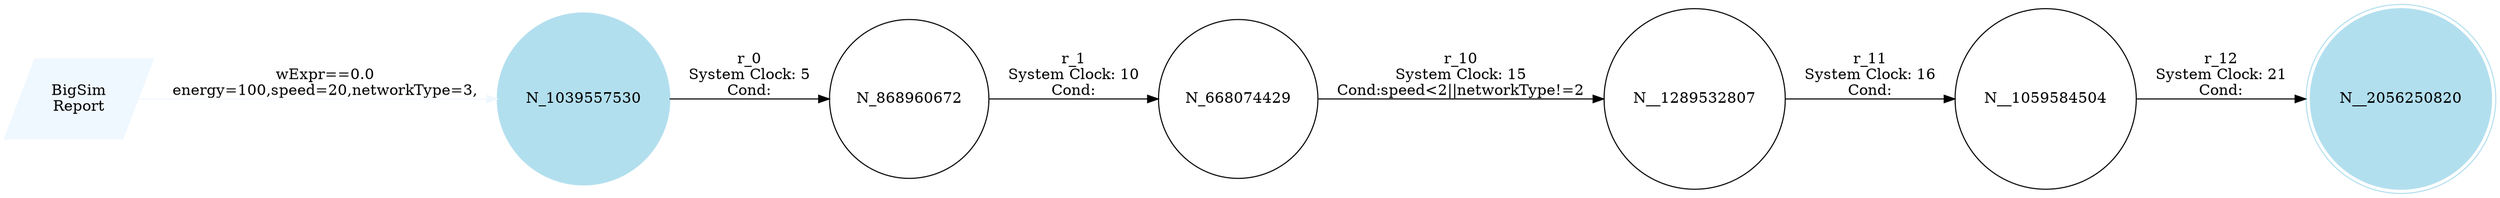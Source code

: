 digraph reaction_graph {
   rankdir=LR;
   Node [shape = circle];
   BigSim_Report [shape = parallelogram color = aliceblue style=filled label="BigSim
Report"];
BigSim_Report -> N_1039557530[color = aliceblue label = "wExpr==0.0
energy=100,speed=20,networkType=3,"];
 N_1039557530
 [shape=circle, color=lightblue2, style=filled];
N_668074429
[ ];
 N_668074429 -> N__1289532807[ label = "r_10
System Clock: 15
Cond:speed<2||networkType!=2"];
N_868960672
[ ];
 N_868960672 -> N_668074429[ label = "r_1
System Clock: 10
Cond:"];
N__2056250820
[ shape = doublecircle, color=lightblue2, style=filled, ];
N_1039557530
[ ];
 N_1039557530 -> N_868960672[ label = "r_0
System Clock: 5
Cond:"];
N__1289532807
[ ];
 N__1289532807 -> N__1059584504[ label = "r_11
System Clock: 16
Cond:"];
N__1059584504
[ ];
 N__1059584504 -> N__2056250820[ label = "r_12
System Clock: 21
Cond:"];
}

